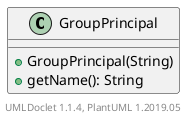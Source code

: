 @startuml

    class GroupPrincipal [[GroupPrincipal.html]] {
        +GroupPrincipal(String)
        +getName(): String
    }


    center footer UMLDoclet 1.1.4, PlantUML 1.2019.05
@enduml
